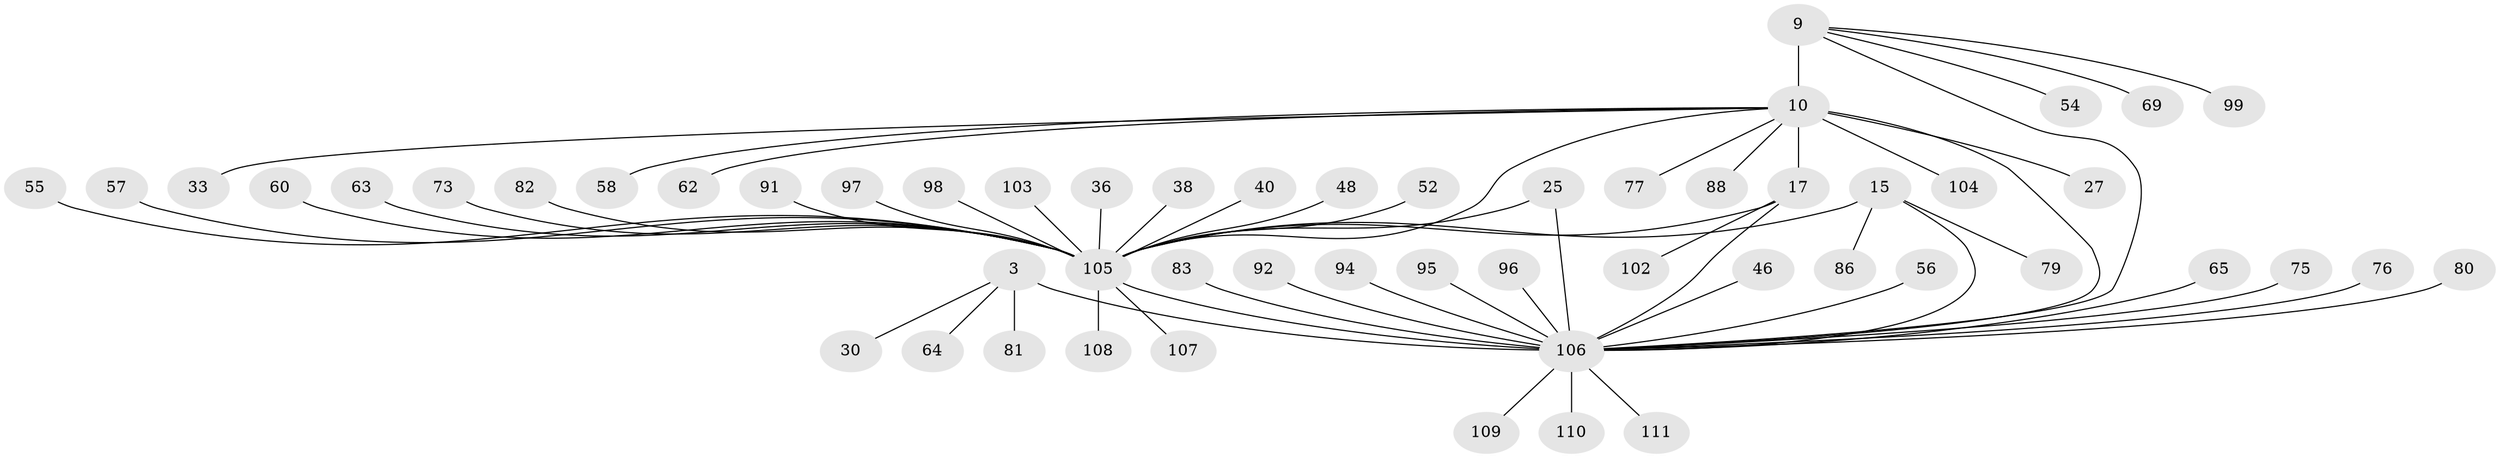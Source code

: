 // original degree distribution, {11: 0.018018018018018018, 6: 0.04504504504504504, 7: 0.036036036036036036, 13: 0.009009009009009009, 9: 0.02702702702702703, 8: 0.036036036036036036, 10: 0.02702702702702703, 5: 0.018018018018018018, 14: 0.009009009009009009, 4: 0.02702702702702703, 1: 0.5675675675675675, 2: 0.15315315315315314, 3: 0.02702702702702703}
// Generated by graph-tools (version 1.1) at 2025/55/03/09/25 04:55:56]
// undirected, 55 vertices, 60 edges
graph export_dot {
graph [start="1"]
  node [color=gray90,style=filled];
  3 [super="+2"];
  9 [super="+8"];
  10 [super="+6+7"];
  15 [super="+11"];
  17 [super="+16"];
  25 [super="+23"];
  27;
  30;
  33;
  36;
  38;
  40;
  46;
  48;
  52;
  54;
  55;
  56;
  57;
  58;
  60;
  62;
  63;
  64;
  65;
  69;
  73;
  75;
  76;
  77 [super="+39"];
  79;
  80;
  81;
  82;
  83;
  86;
  88;
  91;
  92;
  94;
  95 [super="+43"];
  96;
  97;
  98;
  99;
  102 [super="+68"];
  103;
  104;
  105 [super="+61+20+49+29+87"];
  106 [super="+4+31+50+78+100+28+32+34+101"];
  107;
  108 [super="+90"];
  109;
  110;
  111;
  3 -- 30;
  3 -- 64;
  3 -- 81;
  3 -- 106 [weight=8];
  9 -- 10 [weight=6];
  9 -- 69;
  9 -- 99;
  9 -- 54;
  9 -- 106;
  10 -- 33;
  10 -- 17;
  10 -- 88;
  10 -- 62;
  10 -- 105 [weight=3];
  10 -- 104;
  10 -- 77;
  10 -- 58;
  10 -- 27;
  10 -- 106 [weight=2];
  15 -- 86;
  15 -- 79;
  15 -- 105 [weight=8];
  15 -- 106 [weight=2];
  17 -- 102;
  17 -- 105 [weight=7];
  17 -- 106 [weight=2];
  25 -- 105;
  25 -- 106 [weight=7];
  36 -- 105;
  38 -- 105;
  40 -- 105;
  46 -- 106;
  48 -- 105;
  52 -- 105;
  55 -- 105;
  56 -- 106;
  57 -- 105;
  60 -- 105;
  63 -- 105;
  65 -- 106;
  73 -- 105;
  75 -- 106;
  76 -- 106;
  80 -- 106;
  82 -- 105 [weight=2];
  83 -- 106;
  91 -- 105;
  92 -- 106;
  94 -- 106;
  95 -- 106;
  96 -- 106;
  97 -- 105;
  98 -- 105;
  103 -- 105;
  105 -- 107;
  105 -- 108;
  105 -- 106 [weight=4];
  106 -- 109;
  106 -- 111;
  106 -- 110;
}
